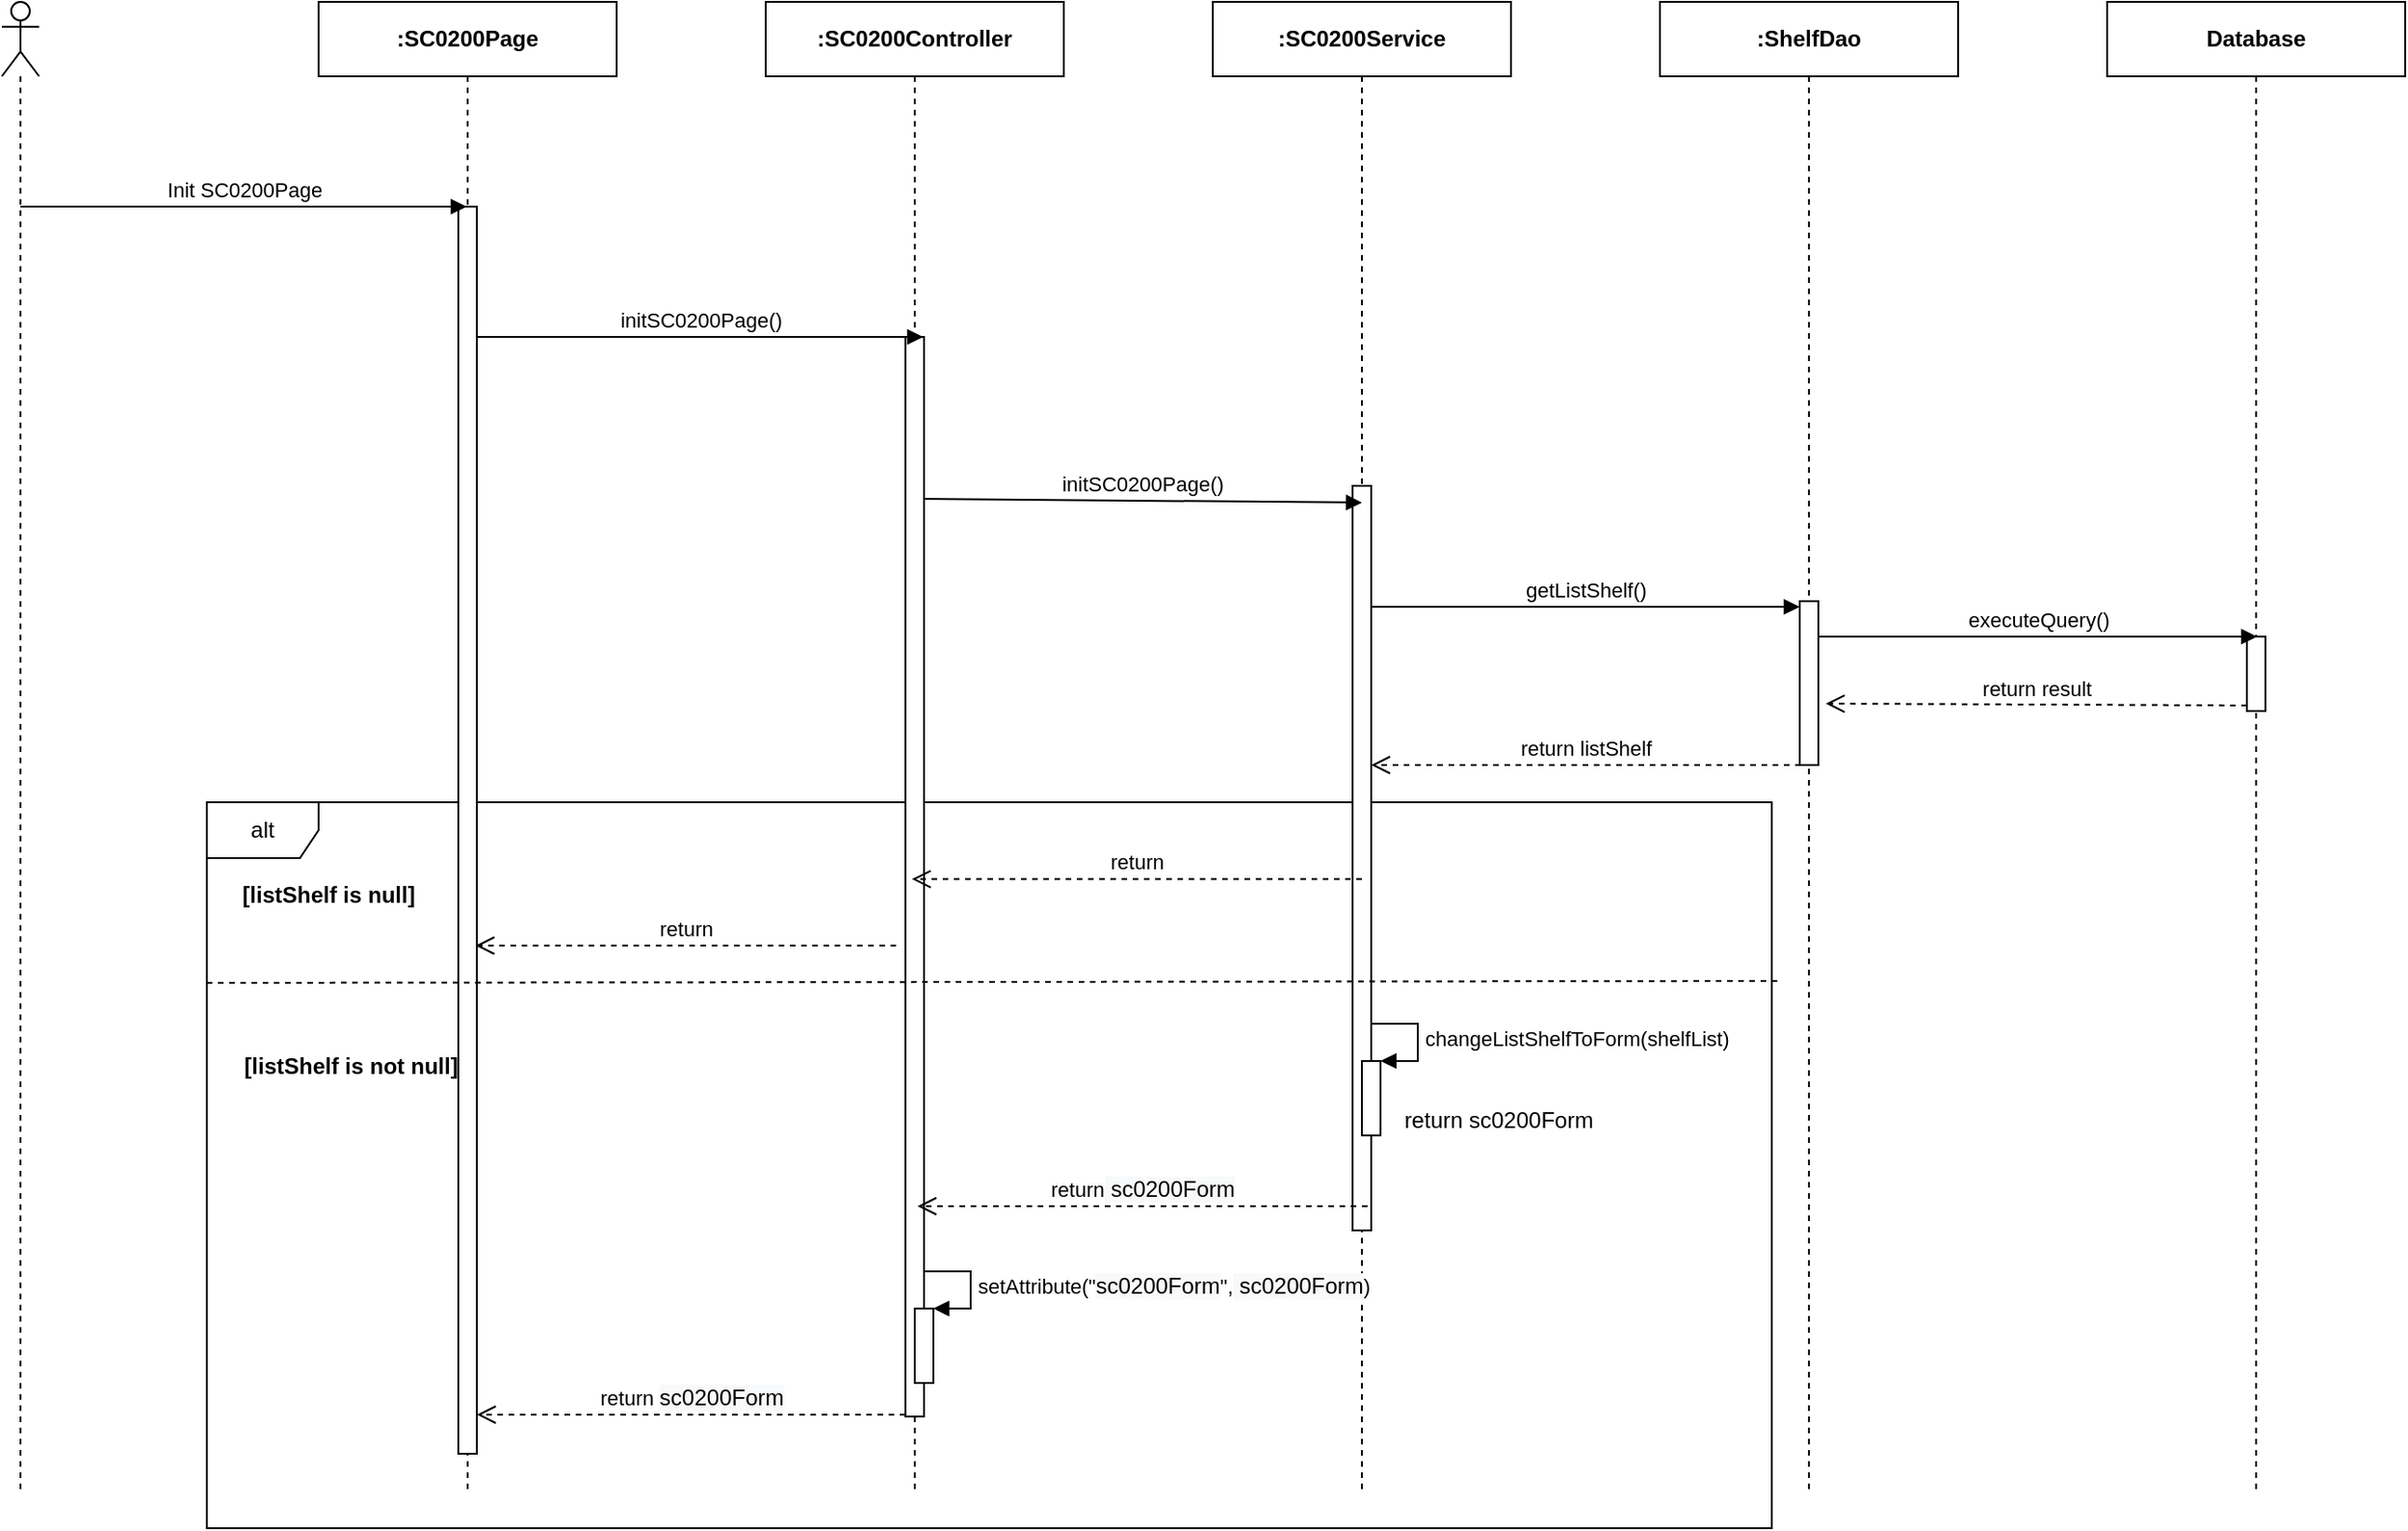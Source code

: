 <mxfile version="14.4.3" type="device" pages="4"><diagram id="6u9AhhPuHZsn4-yXV4I0" name="Ev01"><mxGraphModel dx="1346" dy="748" grid="1" gridSize="10" guides="1" tooltips="1" connect="1" arrows="1" fold="1" page="1" pageScale="1" pageWidth="850" pageHeight="1100" math="0" shadow="0"><root><mxCell id="0"/><mxCell id="1" parent="0"/><mxCell id="xqYrmrs9vCWrQtbWMsGH-1" value="alt" style="shape=umlFrame;whiteSpace=wrap;html=1;" parent="1" vertex="1"><mxGeometry x="420" y="510" width="840" height="390" as="geometry"/></mxCell><mxCell id="MI_C5SeJerDorxNqyV6Y-1" value="" style="shape=umlLifeline;participant=umlActor;perimeter=lifelinePerimeter;whiteSpace=wrap;html=1;container=1;collapsible=0;recursiveResize=0;verticalAlign=top;spacingTop=36;outlineConnect=0;" parent="1" vertex="1"><mxGeometry x="310" y="80" width="20" height="800" as="geometry"/></mxCell><mxCell id="MI_C5SeJerDorxNqyV6Y-2" value="&lt;b&gt;:SC0200Page&lt;/b&gt;" style="shape=umlLifeline;perimeter=lifelinePerimeter;whiteSpace=wrap;html=1;container=1;collapsible=0;recursiveResize=0;outlineConnect=0;" parent="1" vertex="1"><mxGeometry x="480" y="80" width="160" height="800" as="geometry"/></mxCell><mxCell id="MI_C5SeJerDorxNqyV6Y-3" value="" style="html=1;points=[];perimeter=orthogonalPerimeter;" parent="MI_C5SeJerDorxNqyV6Y-2" vertex="1"><mxGeometry x="75" y="110" width="10" height="670" as="geometry"/></mxCell><mxCell id="MI_C5SeJerDorxNqyV6Y-4" value="&lt;b&gt;:ShelfDao&lt;/b&gt;" style="shape=umlLifeline;perimeter=lifelinePerimeter;whiteSpace=wrap;html=1;container=1;collapsible=0;recursiveResize=0;outlineConnect=0;" parent="1" vertex="1"><mxGeometry x="1200" y="80" width="160" height="800" as="geometry"/></mxCell><mxCell id="MI_C5SeJerDorxNqyV6Y-5" value="" style="html=1;points=[];perimeter=orthogonalPerimeter;" parent="MI_C5SeJerDorxNqyV6Y-4" vertex="1"><mxGeometry x="75" y="322" width="10" height="88" as="geometry"/></mxCell><mxCell id="MI_C5SeJerDorxNqyV6Y-6" value="getListShelf()" style="html=1;verticalAlign=bottom;endArrow=block;entryX=0;entryY=0;" parent="MI_C5SeJerDorxNqyV6Y-4" edge="1"><mxGeometry relative="1" as="geometry"><mxPoint x="-155.5" y="325" as="sourcePoint"/><mxPoint x="75" y="325" as="targetPoint"/></mxGeometry></mxCell><mxCell id="MI_C5SeJerDorxNqyV6Y-7" value="return listShelf" style="html=1;verticalAlign=bottom;endArrow=open;dashed=1;endSize=8;exitX=0;exitY=0.95;" parent="MI_C5SeJerDorxNqyV6Y-4" edge="1"><mxGeometry relative="1" as="geometry"><mxPoint x="-155" y="410.0" as="targetPoint"/><mxPoint x="75.5" y="410" as="sourcePoint"/></mxGeometry></mxCell><mxCell id="MI_C5SeJerDorxNqyV6Y-8" value="&lt;b&gt;:&lt;/b&gt;&lt;b&gt;SC0200&lt;/b&gt;&lt;b&gt;Service&lt;/b&gt;" style="shape=umlLifeline;perimeter=lifelinePerimeter;whiteSpace=wrap;html=1;container=1;collapsible=0;recursiveResize=0;outlineConnect=0;" parent="1" vertex="1"><mxGeometry x="960" y="80" width="160" height="800" as="geometry"/></mxCell><mxCell id="MI_C5SeJerDorxNqyV6Y-9" value="" style="html=1;points=[];perimeter=orthogonalPerimeter;" parent="MI_C5SeJerDorxNqyV6Y-8" vertex="1"><mxGeometry x="75" y="260" width="10" height="400" as="geometry"/></mxCell><mxCell id="MI_C5SeJerDorxNqyV6Y-10" value="&lt;b&gt;:SC0200Controller&lt;/b&gt;" style="shape=umlLifeline;perimeter=lifelinePerimeter;whiteSpace=wrap;html=1;container=1;collapsible=0;recursiveResize=0;outlineConnect=0;" parent="1" vertex="1"><mxGeometry x="720" y="80" width="160" height="800" as="geometry"/></mxCell><mxCell id="MI_C5SeJerDorxNqyV6Y-11" value="" style="html=1;points=[];perimeter=orthogonalPerimeter;" parent="MI_C5SeJerDorxNqyV6Y-10" vertex="1"><mxGeometry x="75" y="180" width="10" height="580" as="geometry"/></mxCell><mxCell id="MI_C5SeJerDorxNqyV6Y-14" value="Init SC0200Page" style="html=1;verticalAlign=bottom;endArrow=block;" parent="1" target="MI_C5SeJerDorxNqyV6Y-2" edge="1"><mxGeometry width="80" relative="1" as="geometry"><mxPoint x="320" y="190" as="sourcePoint"/><mxPoint x="400" y="190" as="targetPoint"/></mxGeometry></mxCell><mxCell id="MI_C5SeJerDorxNqyV6Y-15" value="initSC0200Page()" style="html=1;verticalAlign=bottom;endArrow=block;" parent="1" edge="1"><mxGeometry width="80" relative="1" as="geometry"><mxPoint x="565" y="260.0" as="sourcePoint"/><mxPoint x="804.5" y="260.0" as="targetPoint"/></mxGeometry></mxCell><mxCell id="MI_C5SeJerDorxNqyV6Y-16" value="initSC0200Page()" style="html=1;verticalAlign=bottom;endArrow=block;" parent="1" edge="1"><mxGeometry relative="1" as="geometry"><mxPoint x="805" y="347.0" as="sourcePoint"/><mxPoint x="1040" y="349" as="targetPoint"/></mxGeometry></mxCell><mxCell id="MI_C5SeJerDorxNqyV6Y-17" value="return&lt;span style=&quot;font-size: 12px ; background-color: rgb(248 , 249 , 250)&quot;&gt;&amp;nbsp;&lt;/span&gt;&lt;span style=&quot;font-size: 12px ; background-color: rgb(248 , 249 , 250)&quot;&gt;sc0200Form&lt;/span&gt;" style="html=1;verticalAlign=bottom;endArrow=open;dashed=1;endSize=8;" parent="1" edge="1"><mxGeometry relative="1" as="geometry"><mxPoint x="801.5" y="727" as="targetPoint"/><mxPoint x="1043" y="727" as="sourcePoint"/></mxGeometry></mxCell><mxCell id="MI_C5SeJerDorxNqyV6Y-18" value="return&amp;nbsp;&lt;span style=&quot;font-size: 12px ; background-color: rgb(248 , 249 , 250)&quot;&gt;sc0200Form&lt;/span&gt;" style="html=1;verticalAlign=bottom;endArrow=open;dashed=1;endSize=8;exitX=0;exitY=1;exitDx=0;exitDy=0;exitPerimeter=0;" parent="1" edge="1"><mxGeometry relative="1" as="geometry"><mxPoint x="795" y="839" as="sourcePoint"/><mxPoint x="565" y="839.0" as="targetPoint"/></mxGeometry></mxCell><mxCell id="MI_C5SeJerDorxNqyV6Y-20" value="" style="html=1;points=[];perimeter=orthogonalPerimeter;" parent="1" vertex="1"><mxGeometry x="1040" y="649" width="10" height="40" as="geometry"/></mxCell><mxCell id="MI_C5SeJerDorxNqyV6Y-21" value="changeListShelfToForm(shelfList)" style="edgeStyle=orthogonalEdgeStyle;html=1;align=left;spacingLeft=2;endArrow=block;rounded=0;entryX=1;entryY=0;" parent="1" target="MI_C5SeJerDorxNqyV6Y-20" edge="1"><mxGeometry relative="1" as="geometry"><mxPoint x="1045" y="629" as="sourcePoint"/><Array as="points"><mxPoint x="1070" y="629"/></Array></mxGeometry></mxCell><mxCell id="xqYrmrs9vCWrQtbWMsGH-2" value="&lt;b&gt;Database&lt;/b&gt;" style="shape=umlLifeline;perimeter=lifelinePerimeter;whiteSpace=wrap;html=1;container=1;collapsible=0;recursiveResize=0;outlineConnect=0;" parent="1" vertex="1"><mxGeometry x="1440" y="80" width="160" height="800" as="geometry"/></mxCell><mxCell id="xqYrmrs9vCWrQtbWMsGH-3" value="" style="html=1;points=[];perimeter=orthogonalPerimeter;" parent="xqYrmrs9vCWrQtbWMsGH-2" vertex="1"><mxGeometry x="75" y="341" width="10" height="40" as="geometry"/></mxCell><mxCell id="xqYrmrs9vCWrQtbWMsGH-4" value="executeQuery()" style="html=1;verticalAlign=bottom;endArrow=block;entryX=0;entryY=0;exitX=1;exitY=0.4;exitDx=0;exitDy=0;exitPerimeter=0;" parent="1" edge="1"><mxGeometry relative="1" as="geometry"><mxPoint x="1285" y="421" as="sourcePoint"/><mxPoint x="1520.5" y="421" as="targetPoint"/></mxGeometry></mxCell><mxCell id="xqYrmrs9vCWrQtbWMsGH-5" value="return result" style="html=1;verticalAlign=bottom;endArrow=open;dashed=1;endSize=8;exitX=0;exitY=0.925;exitDx=0;exitDy=0;exitPerimeter=0;entryX=1.4;entryY=0.625;entryDx=0;entryDy=0;entryPerimeter=0;" parent="1" source="xqYrmrs9vCWrQtbWMsGH-3" target="MI_C5SeJerDorxNqyV6Y-5" edge="1"><mxGeometry relative="1" as="geometry"><mxPoint x="1300" y="454" as="targetPoint"/><mxPoint x="1509.5" y="456" as="sourcePoint"/></mxGeometry></mxCell><mxCell id="xqYrmrs9vCWrQtbWMsGH-6" value="" style="endArrow=none;dashed=1;html=1;exitX=0;exitY=0.253;exitDx=0;exitDy=0;exitPerimeter=0;entryX=1.006;entryY=0.25;entryDx=0;entryDy=0;entryPerimeter=0;" parent="1" edge="1"><mxGeometry width="50" height="50" relative="1" as="geometry"><mxPoint x="420" y="607.02" as="sourcePoint"/><mxPoint x="1265.04" y="606" as="targetPoint"/></mxGeometry></mxCell><mxCell id="xqYrmrs9vCWrQtbWMsGH-7" value="[listShelf is null]" style="text;html=1;align=center;verticalAlign=middle;resizable=0;points=[];autosize=1;fontStyle=1" parent="1" vertex="1"><mxGeometry x="430" y="550" width="110" height="20" as="geometry"/></mxCell><mxCell id="xqYrmrs9vCWrQtbWMsGH-8" value="[listShelf is not null]" style="text;html=1;align=center;verticalAlign=middle;resizable=0;points=[];autosize=1;fontStyle=1" parent="1" vertex="1"><mxGeometry x="432" y="642" width="130" height="20" as="geometry"/></mxCell><mxCell id="xqYrmrs9vCWrQtbWMsGH-9" value="return" style="html=1;verticalAlign=bottom;endArrow=open;dashed=1;endSize=8;" parent="1" edge="1"><mxGeometry relative="1" as="geometry"><mxPoint x="798.5" y="551.29" as="targetPoint"/><mxPoint x="1040" y="551.29" as="sourcePoint"/></mxGeometry></mxCell><mxCell id="xqYrmrs9vCWrQtbWMsGH-11" value="return sc0200Form" style="text;html=1;align=center;verticalAlign=middle;resizable=0;points=[];autosize=1;" parent="1" vertex="1"><mxGeometry x="1053" y="671" width="120" height="20" as="geometry"/></mxCell><mxCell id="ZrlBewj7WGxKHws0NQNT-1" value="return" style="html=1;verticalAlign=bottom;endArrow=open;dashed=1;endSize=8;" parent="1" edge="1"><mxGeometry relative="1" as="geometry"><mxPoint x="564.25" y="587.0" as="targetPoint"/><mxPoint x="790" y="587" as="sourcePoint"/></mxGeometry></mxCell><mxCell id="nVx7DqIN5uf-wXF6mCFs-1" value="" style="html=1;points=[];perimeter=orthogonalPerimeter;" vertex="1" parent="1"><mxGeometry x="800" y="782.0" width="10" height="40" as="geometry"/></mxCell><mxCell id="nVx7DqIN5uf-wXF6mCFs-2" value="&lt;div style=&quot;text-align: center&quot;&gt;setAttribute(&quot;&lt;span style=&quot;font-size: 12px ; text-align: center ; background-color: rgb(248 , 249 , 250)&quot;&gt;sc0200Form&lt;/span&gt;&quot;,&lt;span style=&quot;font-size: 12px ; background-color: rgb(248 , 249 , 250)&quot;&gt;&amp;nbsp;sc0200Form&lt;/span&gt;)&lt;/div&gt;" style="edgeStyle=orthogonalEdgeStyle;html=1;align=left;spacingLeft=2;endArrow=block;rounded=0;entryX=1;entryY=0;" edge="1" parent="1" target="nVx7DqIN5uf-wXF6mCFs-1"><mxGeometry relative="1" as="geometry"><mxPoint x="805" y="762" as="sourcePoint"/><Array as="points"><mxPoint x="830" y="762.0"/></Array></mxGeometry></mxCell></root></mxGraphModel></diagram><diagram id="5bLrO4E1Ol6JBAlqVNuv" name="Ev02"><mxGraphModel dx="1346" dy="748" grid="1" gridSize="10" guides="1" tooltips="1" connect="1" arrows="1" fold="1" page="1" pageScale="1" pageWidth="850" pageHeight="1100" math="0" shadow="0"><root><mxCell id="L0OxymjUEK9IgIx2Xnqd-0"/><mxCell id="L0OxymjUEK9IgIx2Xnqd-1" parent="L0OxymjUEK9IgIx2Xnqd-0"/><mxCell id="L0OxymjUEK9IgIx2Xnqd-2" value="alt" style="shape=umlFrame;whiteSpace=wrap;html=1;" parent="L0OxymjUEK9IgIx2Xnqd-1" vertex="1"><mxGeometry x="240" y="300" width="1380" height="980" as="geometry"/></mxCell><mxCell id="L0OxymjUEK9IgIx2Xnqd-22" value="alt" style="shape=umlFrame;whiteSpace=wrap;html=1;" parent="L0OxymjUEK9IgIx2Xnqd-1" vertex="1"><mxGeometry x="420" y="770" width="840" height="420" as="geometry"/></mxCell><mxCell id="L0OxymjUEK9IgIx2Xnqd-3" value="" style="shape=umlLifeline;participant=umlActor;perimeter=lifelinePerimeter;whiteSpace=wrap;html=1;container=1;collapsible=0;recursiveResize=0;verticalAlign=top;spacingTop=36;outlineConnect=0;" parent="L0OxymjUEK9IgIx2Xnqd-1" vertex="1"><mxGeometry x="310" y="80" width="20" height="1200" as="geometry"/></mxCell><mxCell id="L0OxymjUEK9IgIx2Xnqd-4" value="&lt;b&gt;:SC0200Page&lt;/b&gt;" style="shape=umlLifeline;perimeter=lifelinePerimeter;whiteSpace=wrap;html=1;container=1;collapsible=0;recursiveResize=0;outlineConnect=0;" parent="L0OxymjUEK9IgIx2Xnqd-1" vertex="1"><mxGeometry x="480" y="80" width="160" height="1200" as="geometry"/></mxCell><mxCell id="L0OxymjUEK9IgIx2Xnqd-5" value="" style="html=1;points=[];perimeter=orthogonalPerimeter;" parent="L0OxymjUEK9IgIx2Xnqd-4" vertex="1"><mxGeometry x="75" y="110" width="10" height="930" as="geometry"/></mxCell><mxCell id="L0OxymjUEK9IgIx2Xnqd-6" value="&lt;b&gt;:ShelfDao&lt;/b&gt;" style="shape=umlLifeline;perimeter=lifelinePerimeter;whiteSpace=wrap;html=1;container=1;collapsible=0;recursiveResize=0;outlineConnect=0;" parent="L0OxymjUEK9IgIx2Xnqd-1" vertex="1"><mxGeometry x="1200" y="80" width="160" height="1200" as="geometry"/></mxCell><mxCell id="L0OxymjUEK9IgIx2Xnqd-7" value="" style="html=1;points=[];perimeter=orthogonalPerimeter;" parent="L0OxymjUEK9IgIx2Xnqd-6" vertex="1"><mxGeometry x="75" y="592" width="10" height="80" as="geometry"/></mxCell><mxCell id="L0OxymjUEK9IgIx2Xnqd-8" value="&lt;b&gt;:&lt;/b&gt;&lt;b&gt;SC0200&lt;/b&gt;&lt;b&gt;Service&lt;/b&gt;" style="shape=umlLifeline;perimeter=lifelinePerimeter;whiteSpace=wrap;html=1;container=1;collapsible=0;recursiveResize=0;outlineConnect=0;" parent="L0OxymjUEK9IgIx2Xnqd-1" vertex="1"><mxGeometry x="960" y="80" width="160" height="1200" as="geometry"/></mxCell><mxCell id="L0OxymjUEK9IgIx2Xnqd-9" value="" style="html=1;points=[];perimeter=orthogonalPerimeter;" parent="L0OxymjUEK9IgIx2Xnqd-8" vertex="1"><mxGeometry x="75" y="518" width="10" height="400" as="geometry"/></mxCell><mxCell id="L0OxymjUEK9IgIx2Xnqd-10" value="&lt;b&gt;:SC0200Controller&lt;/b&gt;" style="shape=umlLifeline;perimeter=lifelinePerimeter;whiteSpace=wrap;html=1;container=1;collapsible=0;recursiveResize=0;outlineConnect=0;" parent="L0OxymjUEK9IgIx2Xnqd-1" vertex="1"><mxGeometry x="720" y="80" width="160" height="1200" as="geometry"/></mxCell><mxCell id="L0OxymjUEK9IgIx2Xnqd-11" value="" style="html=1;points=[];perimeter=orthogonalPerimeter;" parent="L0OxymjUEK9IgIx2Xnqd-10" vertex="1"><mxGeometry x="75" y="438" width="10" height="602" as="geometry"/></mxCell><mxCell id="L0OxymjUEK9IgIx2Xnqd-14" value="Click Button Search" style="html=1;verticalAlign=bottom;endArrow=block;" parent="L0OxymjUEK9IgIx2Xnqd-1" target="L0OxymjUEK9IgIx2Xnqd-4" edge="1"><mxGeometry width="80" relative="1" as="geometry"><mxPoint x="320" y="190" as="sourcePoint"/><mxPoint x="400" y="190" as="targetPoint"/></mxGeometry></mxCell><mxCell id="L0OxymjUEK9IgIx2Xnqd-15" value="doSearch&lt;span style=&quot;text-align: left&quot;&gt;Shelf&lt;/span&gt;(param)" style="html=1;verticalAlign=bottom;endArrow=block;" parent="L0OxymjUEK9IgIx2Xnqd-1" edge="1"><mxGeometry width="80" relative="1" as="geometry"><mxPoint x="565" y="518.0" as="sourcePoint"/><mxPoint x="804.5" y="518.0" as="targetPoint"/></mxGeometry></mxCell><mxCell id="L0OxymjUEK9IgIx2Xnqd-16" value="doSearch&lt;span style=&quot;text-align: left&quot;&gt;Shelf&lt;/span&gt;(param)" style="html=1;verticalAlign=bottom;endArrow=block;" parent="L0OxymjUEK9IgIx2Xnqd-1" edge="1"><mxGeometry relative="1" as="geometry"><mxPoint x="805" y="599.0" as="sourcePoint"/><mxPoint x="1040" y="601" as="targetPoint"/></mxGeometry></mxCell><mxCell id="L0OxymjUEK9IgIx2Xnqd-17" value="return&amp;nbsp;&lt;span style=&quot;font-size: 12px ; background-color: rgb(248 , 249 , 250)&quot;&gt;sc0200Form&lt;/span&gt;" style="html=1;verticalAlign=bottom;endArrow=open;dashed=1;endSize=8;" parent="L0OxymjUEK9IgIx2Xnqd-1" edge="1"><mxGeometry relative="1" as="geometry"><mxPoint x="801.5" y="997.0" as="targetPoint"/><mxPoint x="1043" y="997" as="sourcePoint"/></mxGeometry></mxCell><mxCell id="L0OxymjUEK9IgIx2Xnqd-18" value="return&amp;nbsp;&lt;span style=&quot;font-size: 12px ; background-color: rgb(248 , 249 , 250)&quot;&gt;sc0200Form&lt;/span&gt;" style="html=1;verticalAlign=bottom;endArrow=open;dashed=1;endSize=8;" parent="L0OxymjUEK9IgIx2Xnqd-1" edge="1"><mxGeometry relative="1" as="geometry"><mxPoint x="800" y="1113.41" as="sourcePoint"/><mxPoint x="565" y="1113.41" as="targetPoint"/></mxGeometry></mxCell><mxCell id="L0OxymjUEK9IgIx2Xnqd-20" value="doSearch&lt;span style=&quot;text-align: left&quot;&gt;Shelf&lt;/span&gt;(param)" style="html=1;verticalAlign=bottom;endArrow=block;entryX=0;entryY=0;" parent="L0OxymjUEK9IgIx2Xnqd-1" target="L0OxymjUEK9IgIx2Xnqd-7" edge="1"><mxGeometry relative="1" as="geometry"><mxPoint x="1044.5" y="672" as="sourcePoint"/></mxGeometry></mxCell><mxCell id="L0OxymjUEK9IgIx2Xnqd-21" value="return list&lt;span style=&quot;text-align: left&quot;&gt;Shelf&lt;/span&gt;" style="html=1;verticalAlign=bottom;endArrow=open;dashed=1;endSize=8;exitX=0;exitY=0.95;" parent="L0OxymjUEK9IgIx2Xnqd-1" source="L0OxymjUEK9IgIx2Xnqd-7" edge="1"><mxGeometry relative="1" as="geometry"><mxPoint x="1044.5" y="748" as="targetPoint"/></mxGeometry></mxCell><mxCell id="L0OxymjUEK9IgIx2Xnqd-23" value="[listShelf is not null]" style="text;html=1;align=center;verticalAlign=middle;resizable=0;points=[];autosize=1;fontStyle=1" parent="L0OxymjUEK9IgIx2Xnqd-1" vertex="1"><mxGeometry x="425" y="810" width="130" height="20" as="geometry"/></mxCell><mxCell id="L0OxymjUEK9IgIx2Xnqd-24" value="" style="html=1;points=[];perimeter=orthogonalPerimeter;" parent="L0OxymjUEK9IgIx2Xnqd-1" vertex="1"><mxGeometry x="1040" y="932" width="10" height="40" as="geometry"/></mxCell><mxCell id="L0OxymjUEK9IgIx2Xnqd-25" value="changeListShelfToForm(listShelf)" style="edgeStyle=orthogonalEdgeStyle;html=1;align=left;spacingLeft=2;endArrow=block;rounded=0;entryX=1;entryY=0;" parent="L0OxymjUEK9IgIx2Xnqd-1" target="L0OxymjUEK9IgIx2Xnqd-24" edge="1"><mxGeometry relative="1" as="geometry"><mxPoint x="1045" y="912" as="sourcePoint"/><Array as="points"><mxPoint x="1070" y="912"/></Array></mxGeometry></mxCell><mxCell id="L0OxymjUEK9IgIx2Xnqd-26" value="return sc0200Form" style="text;html=1;align=center;verticalAlign=middle;resizable=0;points=[];autosize=1;" parent="L0OxymjUEK9IgIx2Xnqd-1" vertex="1"><mxGeometry x="1050" y="952" width="120" height="20" as="geometry"/></mxCell><mxCell id="L0OxymjUEK9IgIx2Xnqd-27" value="" style="html=1;points=[];perimeter=orthogonalPerimeter;" parent="L0OxymjUEK9IgIx2Xnqd-1" vertex="1"><mxGeometry x="560" y="250" width="10" height="40" as="geometry"/></mxCell><mxCell id="L0OxymjUEK9IgIx2Xnqd-28" value="checkForm()" style="edgeStyle=orthogonalEdgeStyle;html=1;align=left;spacingLeft=2;endArrow=block;rounded=0;entryX=1;entryY=0;" parent="L0OxymjUEK9IgIx2Xnqd-1" target="L0OxymjUEK9IgIx2Xnqd-27" edge="1"><mxGeometry relative="1" as="geometry"><mxPoint x="565" y="230" as="sourcePoint"/><Array as="points"><mxPoint x="590" y="230"/></Array></mxGeometry></mxCell><mxCell id="L0OxymjUEK9IgIx2Xnqd-29" value="return checkRes" style="text;html=1;align=center;verticalAlign=middle;resizable=0;points=[];autosize=1;" parent="L0OxymjUEK9IgIx2Xnqd-1" vertex="1"><mxGeometry x="570" y="250" width="100" height="20" as="geometry"/></mxCell><mxCell id="L0OxymjUEK9IgIx2Xnqd-30" value="&lt;b&gt;[checkRes is false]&lt;/b&gt;" style="text;html=1;align=center;verticalAlign=middle;resizable=0;points=[];autosize=1;" parent="L0OxymjUEK9IgIx2Xnqd-1" vertex="1"><mxGeometry x="377.5" y="318" width="120" height="20" as="geometry"/></mxCell><mxCell id="L0OxymjUEK9IgIx2Xnqd-31" value="" style="html=1;points=[];perimeter=orthogonalPerimeter;" parent="L0OxymjUEK9IgIx2Xnqd-1" vertex="1"><mxGeometry x="560" y="360" width="10" height="40" as="geometry"/></mxCell><mxCell id="L0OxymjUEK9IgIx2Xnqd-32" value="setAttribute(error,msg)" style="edgeStyle=orthogonalEdgeStyle;html=1;align=left;spacingLeft=2;endArrow=block;rounded=0;entryX=1;entryY=0;" parent="L0OxymjUEK9IgIx2Xnqd-1" target="L0OxymjUEK9IgIx2Xnqd-31" edge="1"><mxGeometry relative="1" as="geometry"><mxPoint x="565" y="340" as="sourcePoint"/><Array as="points"><mxPoint x="590" y="340"/></Array></mxGeometry></mxCell><mxCell id="L0OxymjUEK9IgIx2Xnqd-34" value="" style="endArrow=none;dashed=1;html=1;exitX=0;exitY=0.126;exitDx=0;exitDy=0;exitPerimeter=0;entryX=1.003;entryY=0.15;entryDx=0;entryDy=0;entryPerimeter=0;" parent="L0OxymjUEK9IgIx2Xnqd-1" target="L0OxymjUEK9IgIx2Xnqd-2" edge="1"><mxGeometry width="50" height="50" relative="1" as="geometry"><mxPoint x="240" y="447.36" as="sourcePoint"/><mxPoint x="1360" y="446" as="targetPoint"/></mxGeometry></mxCell><mxCell id="L0OxymjUEK9IgIx2Xnqd-35" value="&lt;b&gt;[checkRes is true]&lt;/b&gt;" style="text;html=1;align=center;verticalAlign=middle;resizable=0;points=[];autosize=1;" parent="L0OxymjUEK9IgIx2Xnqd-1" vertex="1"><mxGeometry x="377.5" y="464" width="120" height="20" as="geometry"/></mxCell><mxCell id="17tYoATZI4TuztqiLV8i-1" value="&lt;b&gt;Database&lt;/b&gt;" style="shape=umlLifeline;perimeter=lifelinePerimeter;whiteSpace=wrap;html=1;container=1;collapsible=0;recursiveResize=0;outlineConnect=0;" parent="L0OxymjUEK9IgIx2Xnqd-1" vertex="1"><mxGeometry x="1440" y="80" width="160" height="1200" as="geometry"/></mxCell><mxCell id="17tYoATZI4TuztqiLV8i-2" value="" style="html=1;points=[];perimeter=orthogonalPerimeter;" parent="17tYoATZI4TuztqiLV8i-1" vertex="1"><mxGeometry x="75" y="610" width="10" height="42" as="geometry"/></mxCell><mxCell id="17tYoATZI4TuztqiLV8i-3" value="executeQuery()" style="html=1;verticalAlign=bottom;endArrow=block;" parent="L0OxymjUEK9IgIx2Xnqd-1" target="17tYoATZI4TuztqiLV8i-1" edge="1"><mxGeometry relative="1" as="geometry"><mxPoint x="1290" y="690" as="sourcePoint"/><mxPoint x="1530" y="690" as="targetPoint"/></mxGeometry></mxCell><mxCell id="17tYoATZI4TuztqiLV8i-4" value="return result" style="html=1;verticalAlign=bottom;endArrow=open;dashed=1;endSize=8;" parent="L0OxymjUEK9IgIx2Xnqd-1" target="L0OxymjUEK9IgIx2Xnqd-7" edge="1"><mxGeometry relative="1" as="geometry"><mxPoint x="1320" y="730" as="targetPoint"/><mxPoint x="1520" y="730" as="sourcePoint"/></mxGeometry></mxCell><mxCell id="17tYoATZI4TuztqiLV8i-5" value="return" style="html=1;verticalAlign=bottom;endArrow=open;dashed=1;endSize=8;" parent="L0OxymjUEK9IgIx2Xnqd-1" edge="1"><mxGeometry relative="1" as="geometry"><mxPoint x="809" y="810" as="targetPoint"/><mxPoint x="1035.5" y="810.0" as="sourcePoint"/></mxGeometry></mxCell><mxCell id="oZlldG_rKS9Q8IAyDPne-0" value="" style="endArrow=none;dashed=1;html=1;exitX=0.001;exitY=0.267;exitDx=0;exitDy=0;exitPerimeter=0;" parent="L0OxymjUEK9IgIx2Xnqd-1" source="L0OxymjUEK9IgIx2Xnqd-22" edge="1"><mxGeometry width="50" height="50" relative="1" as="geometry"><mxPoint x="611" y="881.14" as="sourcePoint"/><mxPoint x="1260" y="880" as="targetPoint"/></mxGeometry></mxCell><mxCell id="oZlldG_rKS9Q8IAyDPne-1" value="[listShelf is null]" style="text;html=1;align=center;verticalAlign=middle;resizable=0;points=[];autosize=1;fontStyle=1" parent="L0OxymjUEK9IgIx2Xnqd-1" vertex="1"><mxGeometry x="435" y="910" width="110" height="20" as="geometry"/></mxCell><mxCell id="MxQfw25R-T2X7dPGD2Qf-0" value="return" style="html=1;verticalAlign=bottom;endArrow=open;dashed=1;endSize=8;" parent="L0OxymjUEK9IgIx2Xnqd-1" target="L0OxymjUEK9IgIx2Xnqd-5" edge="1"><mxGeometry relative="1" as="geometry"><mxPoint x="570" y="860" as="targetPoint"/><mxPoint x="796.5" y="860.0" as="sourcePoint"/></mxGeometry></mxCell><mxCell id="LZgFUx1tJmEJvGDddWQD-0" value="" style="html=1;points=[];perimeter=orthogonalPerimeter;" vertex="1" parent="L0OxymjUEK9IgIx2Xnqd-1"><mxGeometry x="800" y="1044" width="10" height="40" as="geometry"/></mxCell><mxCell id="LZgFUx1tJmEJvGDddWQD-1" value="&lt;div style=&quot;text-align: center&quot;&gt;setAttribute(&quot;&lt;span style=&quot;font-size: 12px ; text-align: center ; background-color: rgb(248 , 249 , 250)&quot;&gt;sc0200Form&lt;/span&gt;&quot;,&lt;span style=&quot;font-size: 12px ; background-color: rgb(248 , 249 , 250)&quot;&gt;&amp;nbsp;sc0200Form&lt;/span&gt;)&lt;/div&gt;" style="edgeStyle=orthogonalEdgeStyle;html=1;align=left;spacingLeft=2;endArrow=block;rounded=0;entryX=1;entryY=0;" edge="1" parent="L0OxymjUEK9IgIx2Xnqd-1" target="LZgFUx1tJmEJvGDddWQD-0"><mxGeometry relative="1" as="geometry"><mxPoint x="805" y="1024" as="sourcePoint"/><Array as="points"><mxPoint x="830" y="1024"/></Array></mxGeometry></mxCell></root></mxGraphModel></diagram><diagram id="OwC3btM_r7Rug0fcstJq" name="Ev03"><mxGraphModel dx="1024" dy="592" grid="1" gridSize="10" guides="1" tooltips="1" connect="1" arrows="1" fold="1" page="1" pageScale="1" pageWidth="850" pageHeight="1100" math="0" shadow="0"><root><mxCell id="EyWHicykj4gEYKDSjO68-0"/><mxCell id="EyWHicykj4gEYKDSjO68-1" parent="EyWHicykj4gEYKDSjO68-0"/><mxCell id="EyWHicykj4gEYKDSjO68-2" value="" style="shape=umlLifeline;participant=umlActor;perimeter=lifelinePerimeter;whiteSpace=wrap;html=1;container=1;collapsible=0;recursiveResize=0;verticalAlign=top;spacingTop=36;outlineConnect=0;" parent="EyWHicykj4gEYKDSjO68-1" vertex="1"><mxGeometry x="310" y="80" width="20" height="320" as="geometry"/></mxCell><mxCell id="EyWHicykj4gEYKDSjO68-3" value="&lt;b&gt;:SC0200Page&lt;/b&gt;" style="shape=umlLifeline;perimeter=lifelinePerimeter;whiteSpace=wrap;html=1;container=1;collapsible=0;recursiveResize=0;outlineConnect=0;" parent="EyWHicykj4gEYKDSjO68-1" vertex="1"><mxGeometry x="480" y="80" width="160" height="320" as="geometry"/></mxCell><mxCell id="EyWHicykj4gEYKDSjO68-4" value="" style="html=1;points=[];perimeter=orthogonalPerimeter;" parent="EyWHicykj4gEYKDSjO68-3" vertex="1"><mxGeometry x="75" y="110" width="10" height="160" as="geometry"/></mxCell><mxCell id="EyWHicykj4gEYKDSjO68-5" value="&lt;b&gt;:SC0201Page&lt;/b&gt;" style="shape=umlLifeline;perimeter=lifelinePerimeter;whiteSpace=wrap;html=1;container=1;collapsible=0;recursiveResize=0;outlineConnect=0;" parent="EyWHicykj4gEYKDSjO68-1" vertex="1"><mxGeometry x="720" y="80" width="160" height="320" as="geometry"/></mxCell><mxCell id="EyWHicykj4gEYKDSjO68-6" value="Click Shelf Item" style="html=1;verticalAlign=bottom;endArrow=block;" parent="EyWHicykj4gEYKDSjO68-1" target="EyWHicykj4gEYKDSjO68-3" edge="1"><mxGeometry width="80" relative="1" as="geometry"><mxPoint x="320" y="190" as="sourcePoint"/><mxPoint x="400" y="190" as="targetPoint"/></mxGeometry></mxCell><mxCell id="EyWHicykj4gEYKDSjO68-7" value="" style="html=1;points=[];perimeter=orthogonalPerimeter;" parent="EyWHicykj4gEYKDSjO68-1" vertex="1"><mxGeometry x="560" y="260" width="10" height="40" as="geometry"/></mxCell><mxCell id="EyWHicykj4gEYKDSjO68-8" value="getShelfId()" style="edgeStyle=orthogonalEdgeStyle;html=1;align=left;spacingLeft=2;endArrow=block;rounded=0;entryX=1;entryY=0;" parent="EyWHicykj4gEYKDSjO68-1" target="EyWHicykj4gEYKDSjO68-7" edge="1"><mxGeometry relative="1" as="geometry"><mxPoint x="565" y="240" as="sourcePoint"/><Array as="points"><mxPoint x="590" y="240"/></Array></mxGeometry></mxCell><mxCell id="EyWHicykj4gEYKDSjO68-9" value="return idShelf" style="text;html=1;align=center;verticalAlign=middle;resizable=0;points=[];autosize=1;" parent="EyWHicykj4gEYKDSjO68-1" vertex="1"><mxGeometry x="570" y="260" width="90" height="20" as="geometry"/></mxCell><mxCell id="EyWHicykj4gEYKDSjO68-10" value="changeScreen(&quot;SC0201&quot;,idShelf)" style="html=1;verticalAlign=bottom;endArrow=block;" parent="EyWHicykj4gEYKDSjO68-1" target="EyWHicykj4gEYKDSjO68-5" edge="1"><mxGeometry width="80" relative="1" as="geometry"><mxPoint x="560" y="340" as="sourcePoint"/><mxPoint x="640" y="340" as="targetPoint"/></mxGeometry></mxCell></root></mxGraphModel></diagram><diagram id="Mvf1cRwPE_rgMmTujWk8" name="Ev04"><mxGraphModel dx="1024" dy="592" grid="1" gridSize="10" guides="1" tooltips="1" connect="1" arrows="1" fold="1" page="1" pageScale="1" pageWidth="850" pageHeight="1100" math="0" shadow="0"><root><mxCell id="w516C374Z6arXQP3cnOw-0"/><mxCell id="w516C374Z6arXQP3cnOw-1" parent="w516C374Z6arXQP3cnOw-0"/><mxCell id="w516C374Z6arXQP3cnOw-2" value="" style="shape=umlLifeline;participant=umlActor;perimeter=lifelinePerimeter;whiteSpace=wrap;html=1;container=1;collapsible=0;recursiveResize=0;verticalAlign=top;spacingTop=36;outlineConnect=0;" parent="w516C374Z6arXQP3cnOw-1" vertex="1"><mxGeometry x="310" y="80" width="20" height="280" as="geometry"/></mxCell><mxCell id="w516C374Z6arXQP3cnOw-3" value="&lt;b&gt;:SC0200Page&lt;/b&gt;" style="shape=umlLifeline;perimeter=lifelinePerimeter;whiteSpace=wrap;html=1;container=1;collapsible=0;recursiveResize=0;outlineConnect=0;" parent="w516C374Z6arXQP3cnOw-1" vertex="1"><mxGeometry x="480" y="80" width="160" height="280" as="geometry"/></mxCell><mxCell id="w516C374Z6arXQP3cnOw-4" value="" style="html=1;points=[];perimeter=orthogonalPerimeter;" parent="w516C374Z6arXQP3cnOw-3" vertex="1"><mxGeometry x="75" y="110" width="10" height="90" as="geometry"/></mxCell><mxCell id="w516C374Z6arXQP3cnOw-5" value="&lt;b&gt;:SC0201Page&lt;/b&gt;" style="shape=umlLifeline;perimeter=lifelinePerimeter;whiteSpace=wrap;html=1;container=1;collapsible=0;recursiveResize=0;outlineConnect=0;" parent="w516C374Z6arXQP3cnOw-1" vertex="1"><mxGeometry x="720" y="80" width="160" height="280" as="geometry"/></mxCell><mxCell id="w516C374Z6arXQP3cnOw-6" value="Click Button Create Shelf" style="html=1;verticalAlign=bottom;endArrow=block;" parent="w516C374Z6arXQP3cnOw-1" target="w516C374Z6arXQP3cnOw-3" edge="1"><mxGeometry width="80" relative="1" as="geometry"><mxPoint x="320" y="190" as="sourcePoint"/><mxPoint x="400" y="190" as="targetPoint"/></mxGeometry></mxCell><mxCell id="w516C374Z6arXQP3cnOw-7" value="changeScreen(&quot;SC0201&quot;)" style="html=1;verticalAlign=bottom;endArrow=block;" parent="w516C374Z6arXQP3cnOw-1" edge="1"><mxGeometry width="80" relative="1" as="geometry"><mxPoint x="560" y="266" as="sourcePoint"/><mxPoint x="799.5" y="266" as="targetPoint"/></mxGeometry></mxCell></root></mxGraphModel></diagram></mxfile>